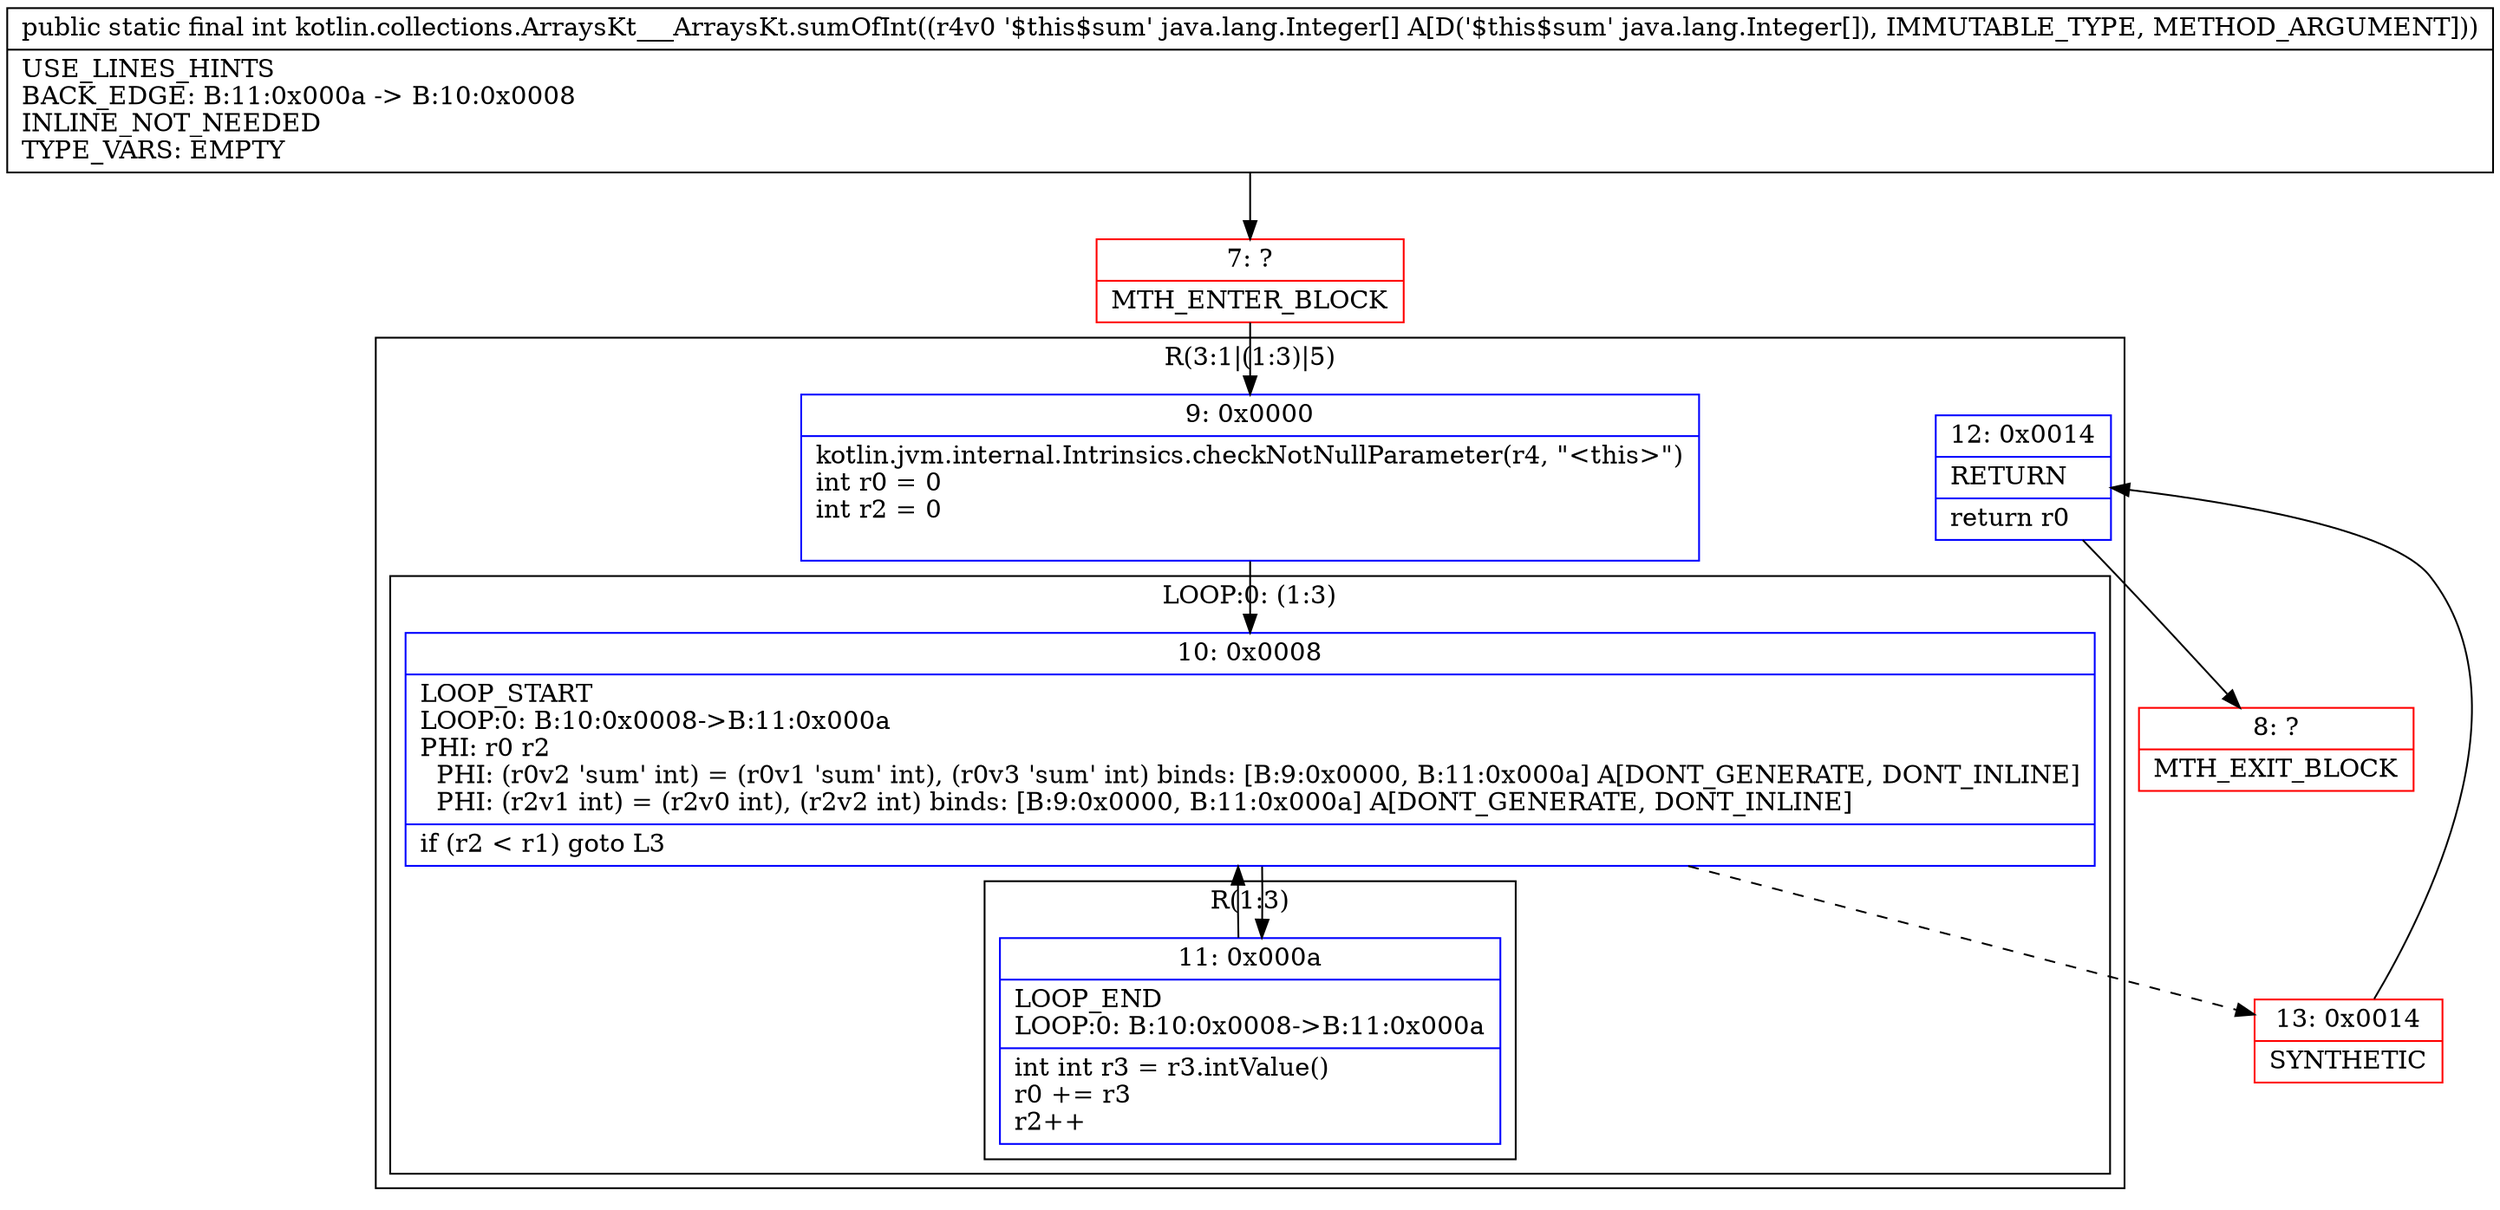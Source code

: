 digraph "CFG forkotlin.collections.ArraysKt___ArraysKt.sumOfInt([Ljava\/lang\/Integer;)I" {
subgraph cluster_Region_625239106 {
label = "R(3:1|(1:3)|5)";
node [shape=record,color=blue];
Node_9 [shape=record,label="{9\:\ 0x0000|kotlin.jvm.internal.Intrinsics.checkNotNullParameter(r4, \"\<this\>\")\lint r0 = 0\lint r2 = 0\l\l}"];
subgraph cluster_LoopRegion_666035863 {
label = "LOOP:0: (1:3)";
node [shape=record,color=blue];
Node_10 [shape=record,label="{10\:\ 0x0008|LOOP_START\lLOOP:0: B:10:0x0008\-\>B:11:0x000a\lPHI: r0 r2 \l  PHI: (r0v2 'sum' int) = (r0v1 'sum' int), (r0v3 'sum' int) binds: [B:9:0x0000, B:11:0x000a] A[DONT_GENERATE, DONT_INLINE]\l  PHI: (r2v1 int) = (r2v0 int), (r2v2 int) binds: [B:9:0x0000, B:11:0x000a] A[DONT_GENERATE, DONT_INLINE]\l|if (r2 \< r1) goto L3\l}"];
subgraph cluster_Region_1634177450 {
label = "R(1:3)";
node [shape=record,color=blue];
Node_11 [shape=record,label="{11\:\ 0x000a|LOOP_END\lLOOP:0: B:10:0x0008\-\>B:11:0x000a\l|int int r3 = r3.intValue()\lr0 += r3\lr2++\l}"];
}
}
Node_12 [shape=record,label="{12\:\ 0x0014|RETURN\l|return r0\l}"];
}
Node_7 [shape=record,color=red,label="{7\:\ ?|MTH_ENTER_BLOCK\l}"];
Node_13 [shape=record,color=red,label="{13\:\ 0x0014|SYNTHETIC\l}"];
Node_8 [shape=record,color=red,label="{8\:\ ?|MTH_EXIT_BLOCK\l}"];
MethodNode[shape=record,label="{public static final int kotlin.collections.ArraysKt___ArraysKt.sumOfInt((r4v0 '$this$sum' java.lang.Integer[] A[D('$this$sum' java.lang.Integer[]), IMMUTABLE_TYPE, METHOD_ARGUMENT]))  | USE_LINES_HINTS\lBACK_EDGE: B:11:0x000a \-\> B:10:0x0008\lINLINE_NOT_NEEDED\lTYPE_VARS: EMPTY\l}"];
MethodNode -> Node_7;Node_9 -> Node_10;
Node_10 -> Node_11;
Node_10 -> Node_13[style=dashed];
Node_11 -> Node_10;
Node_12 -> Node_8;
Node_7 -> Node_9;
Node_13 -> Node_12;
}

